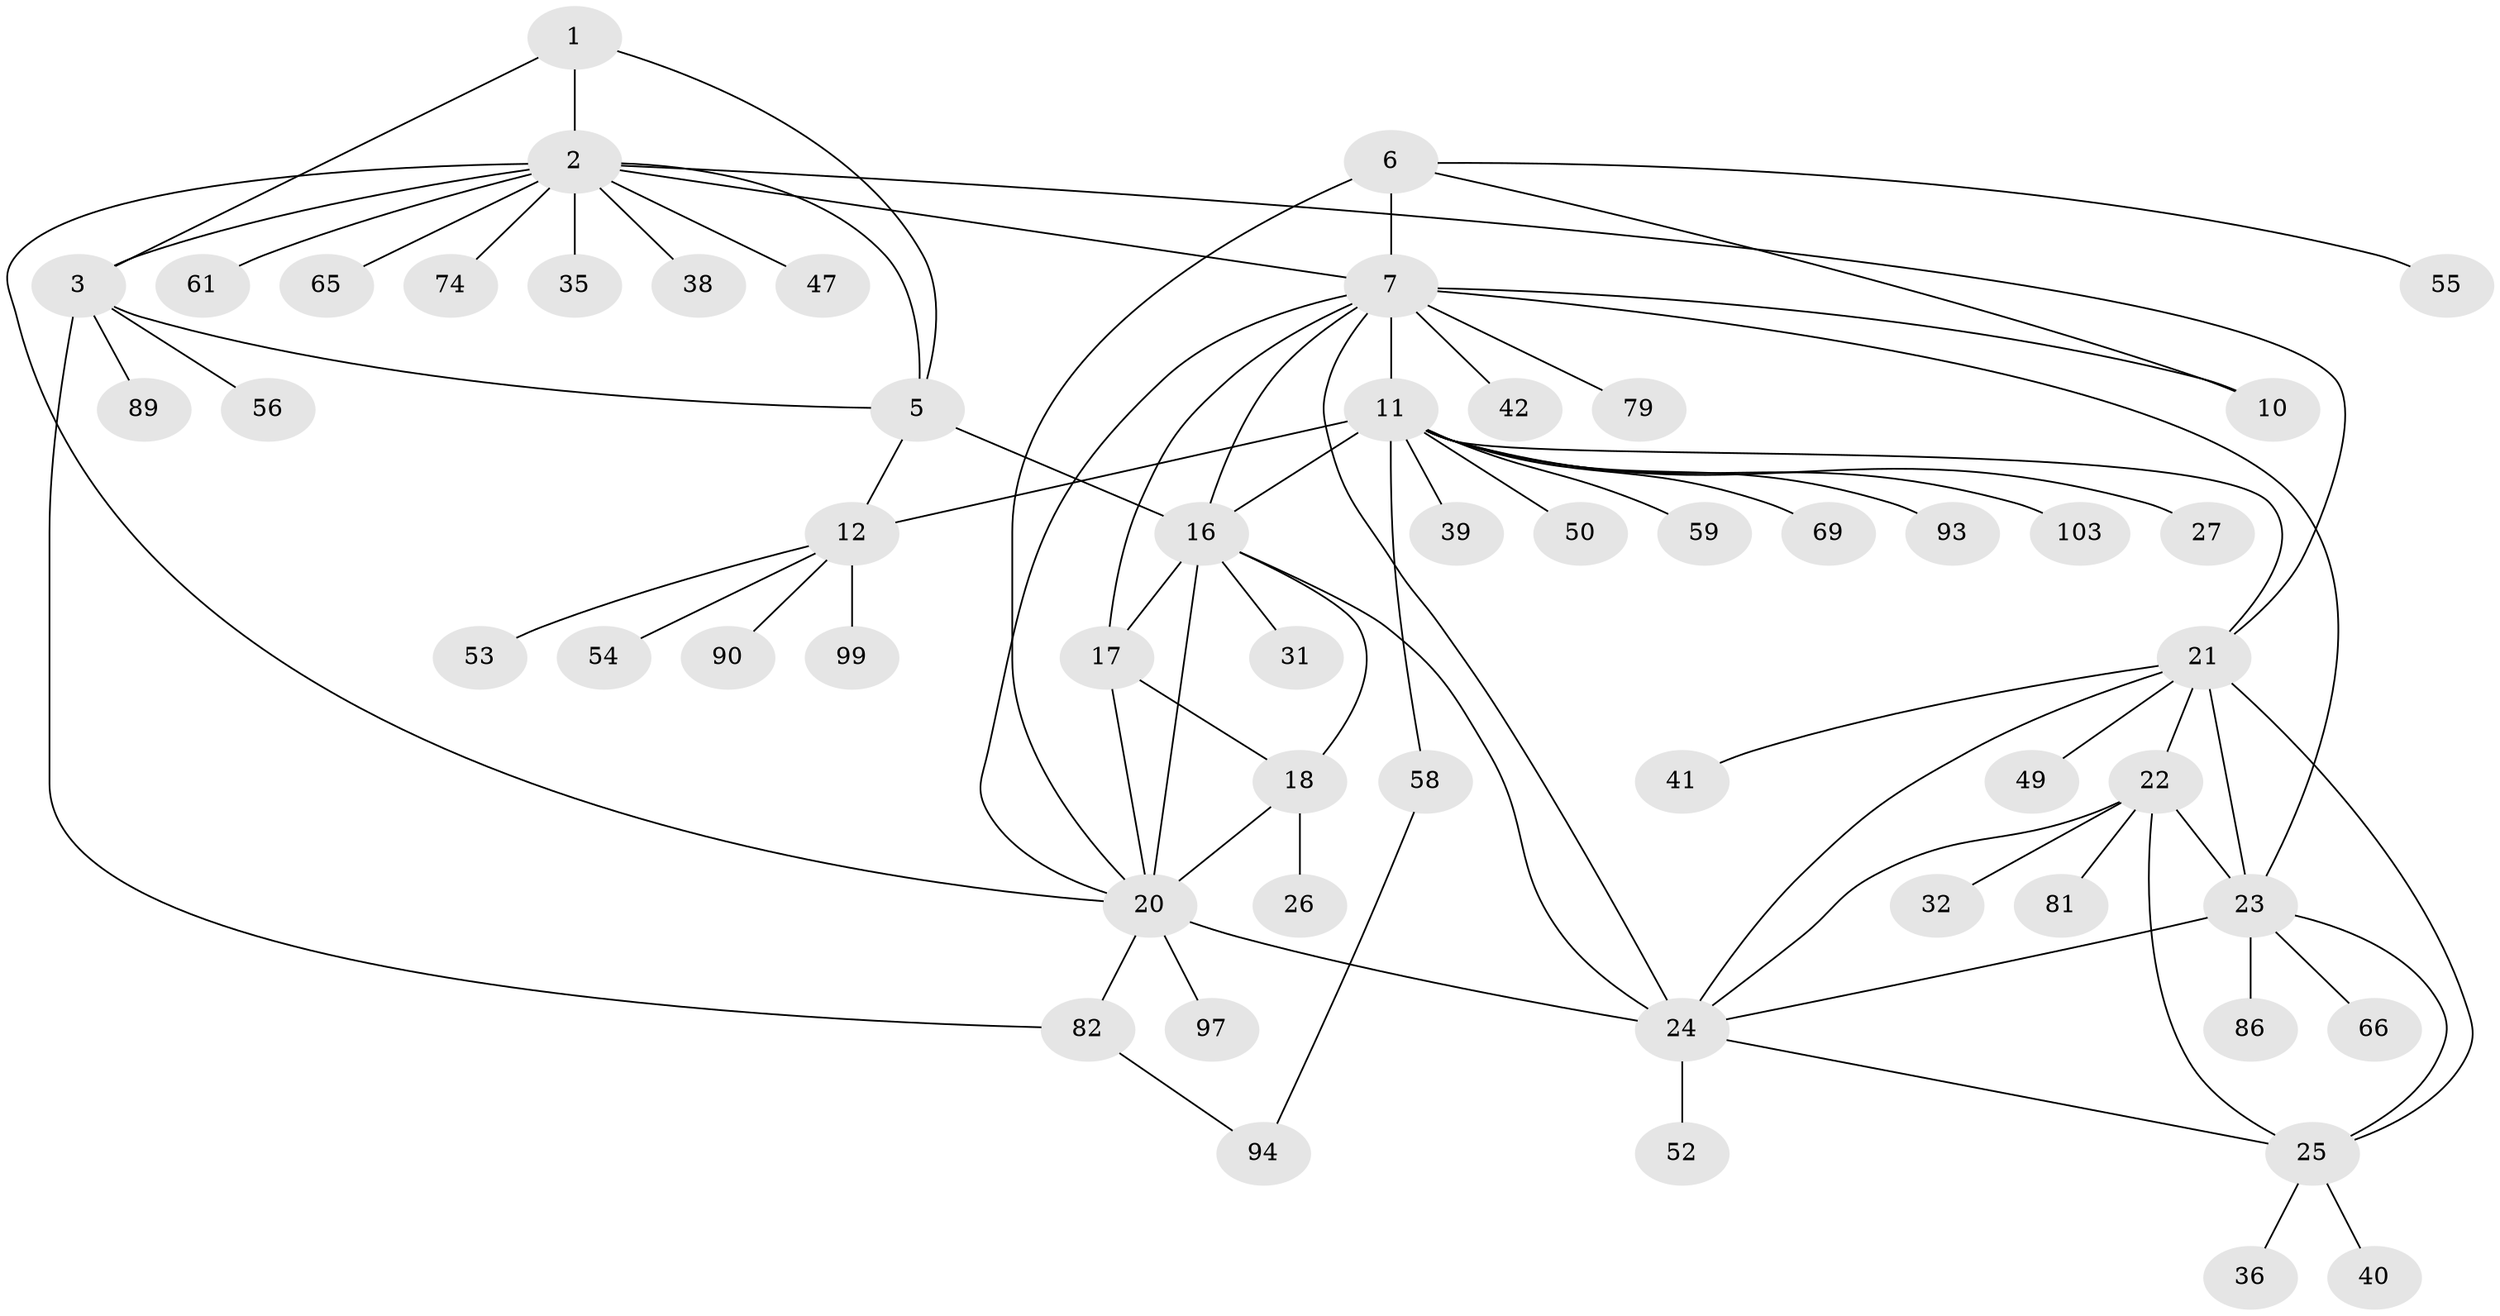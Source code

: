 // original degree distribution, {6: 0.02727272727272727, 5: 0.03636363636363636, 7: 0.03636363636363636, 14: 0.01818181818181818, 8: 0.05454545454545454, 10: 0.03636363636363636, 9: 0.00909090909090909, 12: 0.00909090909090909, 1: 0.5545454545454546, 2: 0.15454545454545454, 3: 0.05454545454545454, 4: 0.00909090909090909}
// Generated by graph-tools (version 1.1) at 2025/15/03/09/25 04:15:52]
// undirected, 55 vertices, 81 edges
graph export_dot {
graph [start="1"]
  node [color=gray90,style=filled];
  1 [super="+62+45"];
  2 [super="+4+110"];
  3;
  5;
  6 [super="+78+72+73"];
  7 [super="+8+68+67+51+9"];
  10 [super="+87"];
  11 [super="+95+14"];
  12 [super="+28+57+13+46+37+85+88"];
  16 [super="+19"];
  17 [super="+60+43+107+104"];
  18;
  20;
  21 [super="+29"];
  22;
  23;
  24 [super="+48+63+76"];
  25;
  26;
  27;
  31;
  32;
  35;
  36;
  38;
  39;
  40;
  41;
  42;
  47;
  49;
  50;
  52;
  53;
  54;
  55;
  56;
  58;
  59;
  61;
  65;
  66 [super="+106"];
  69;
  74;
  79;
  81;
  82 [super="+92"];
  86;
  89;
  90 [super="+96"];
  93;
  94;
  97;
  99 [super="+109"];
  103;
  1 -- 2 [weight=2];
  1 -- 3;
  1 -- 5;
  2 -- 3 [weight=2];
  2 -- 5 [weight=2];
  2 -- 65;
  2 -- 35;
  2 -- 38;
  2 -- 74;
  2 -- 47;
  2 -- 20;
  2 -- 21;
  2 -- 61;
  2 -- 7;
  3 -- 5;
  3 -- 56;
  3 -- 82;
  3 -- 89;
  5 -- 12;
  5 -- 16 [weight=2];
  6 -- 7 [weight=3];
  6 -- 10;
  6 -- 55;
  6 -- 20;
  7 -- 10 [weight=3];
  7 -- 42;
  7 -- 79;
  7 -- 16 [weight=3];
  7 -- 11 [weight=2];
  7 -- 17;
  7 -- 20;
  7 -- 24;
  7 -- 23;
  11 -- 12 [weight=6];
  11 -- 21;
  11 -- 58;
  11 -- 69;
  11 -- 39;
  11 -- 103;
  11 -- 59;
  11 -- 50;
  11 -- 27;
  11 -- 93;
  11 -- 16 [weight=2];
  12 -- 99;
  12 -- 53;
  12 -- 54;
  12 -- 90;
  16 -- 17 [weight=3];
  16 -- 18 [weight=2];
  16 -- 20 [weight=2];
  16 -- 24 [weight=2];
  16 -- 31;
  17 -- 18;
  17 -- 20;
  18 -- 20;
  18 -- 26;
  20 -- 24;
  20 -- 97;
  20 -- 82;
  21 -- 22;
  21 -- 23;
  21 -- 24;
  21 -- 25;
  21 -- 41;
  21 -- 49;
  22 -- 23;
  22 -- 24;
  22 -- 25;
  22 -- 32;
  22 -- 81;
  23 -- 24;
  23 -- 25;
  23 -- 66;
  23 -- 86;
  24 -- 25;
  24 -- 52;
  25 -- 36;
  25 -- 40;
  58 -- 94;
  82 -- 94;
}
